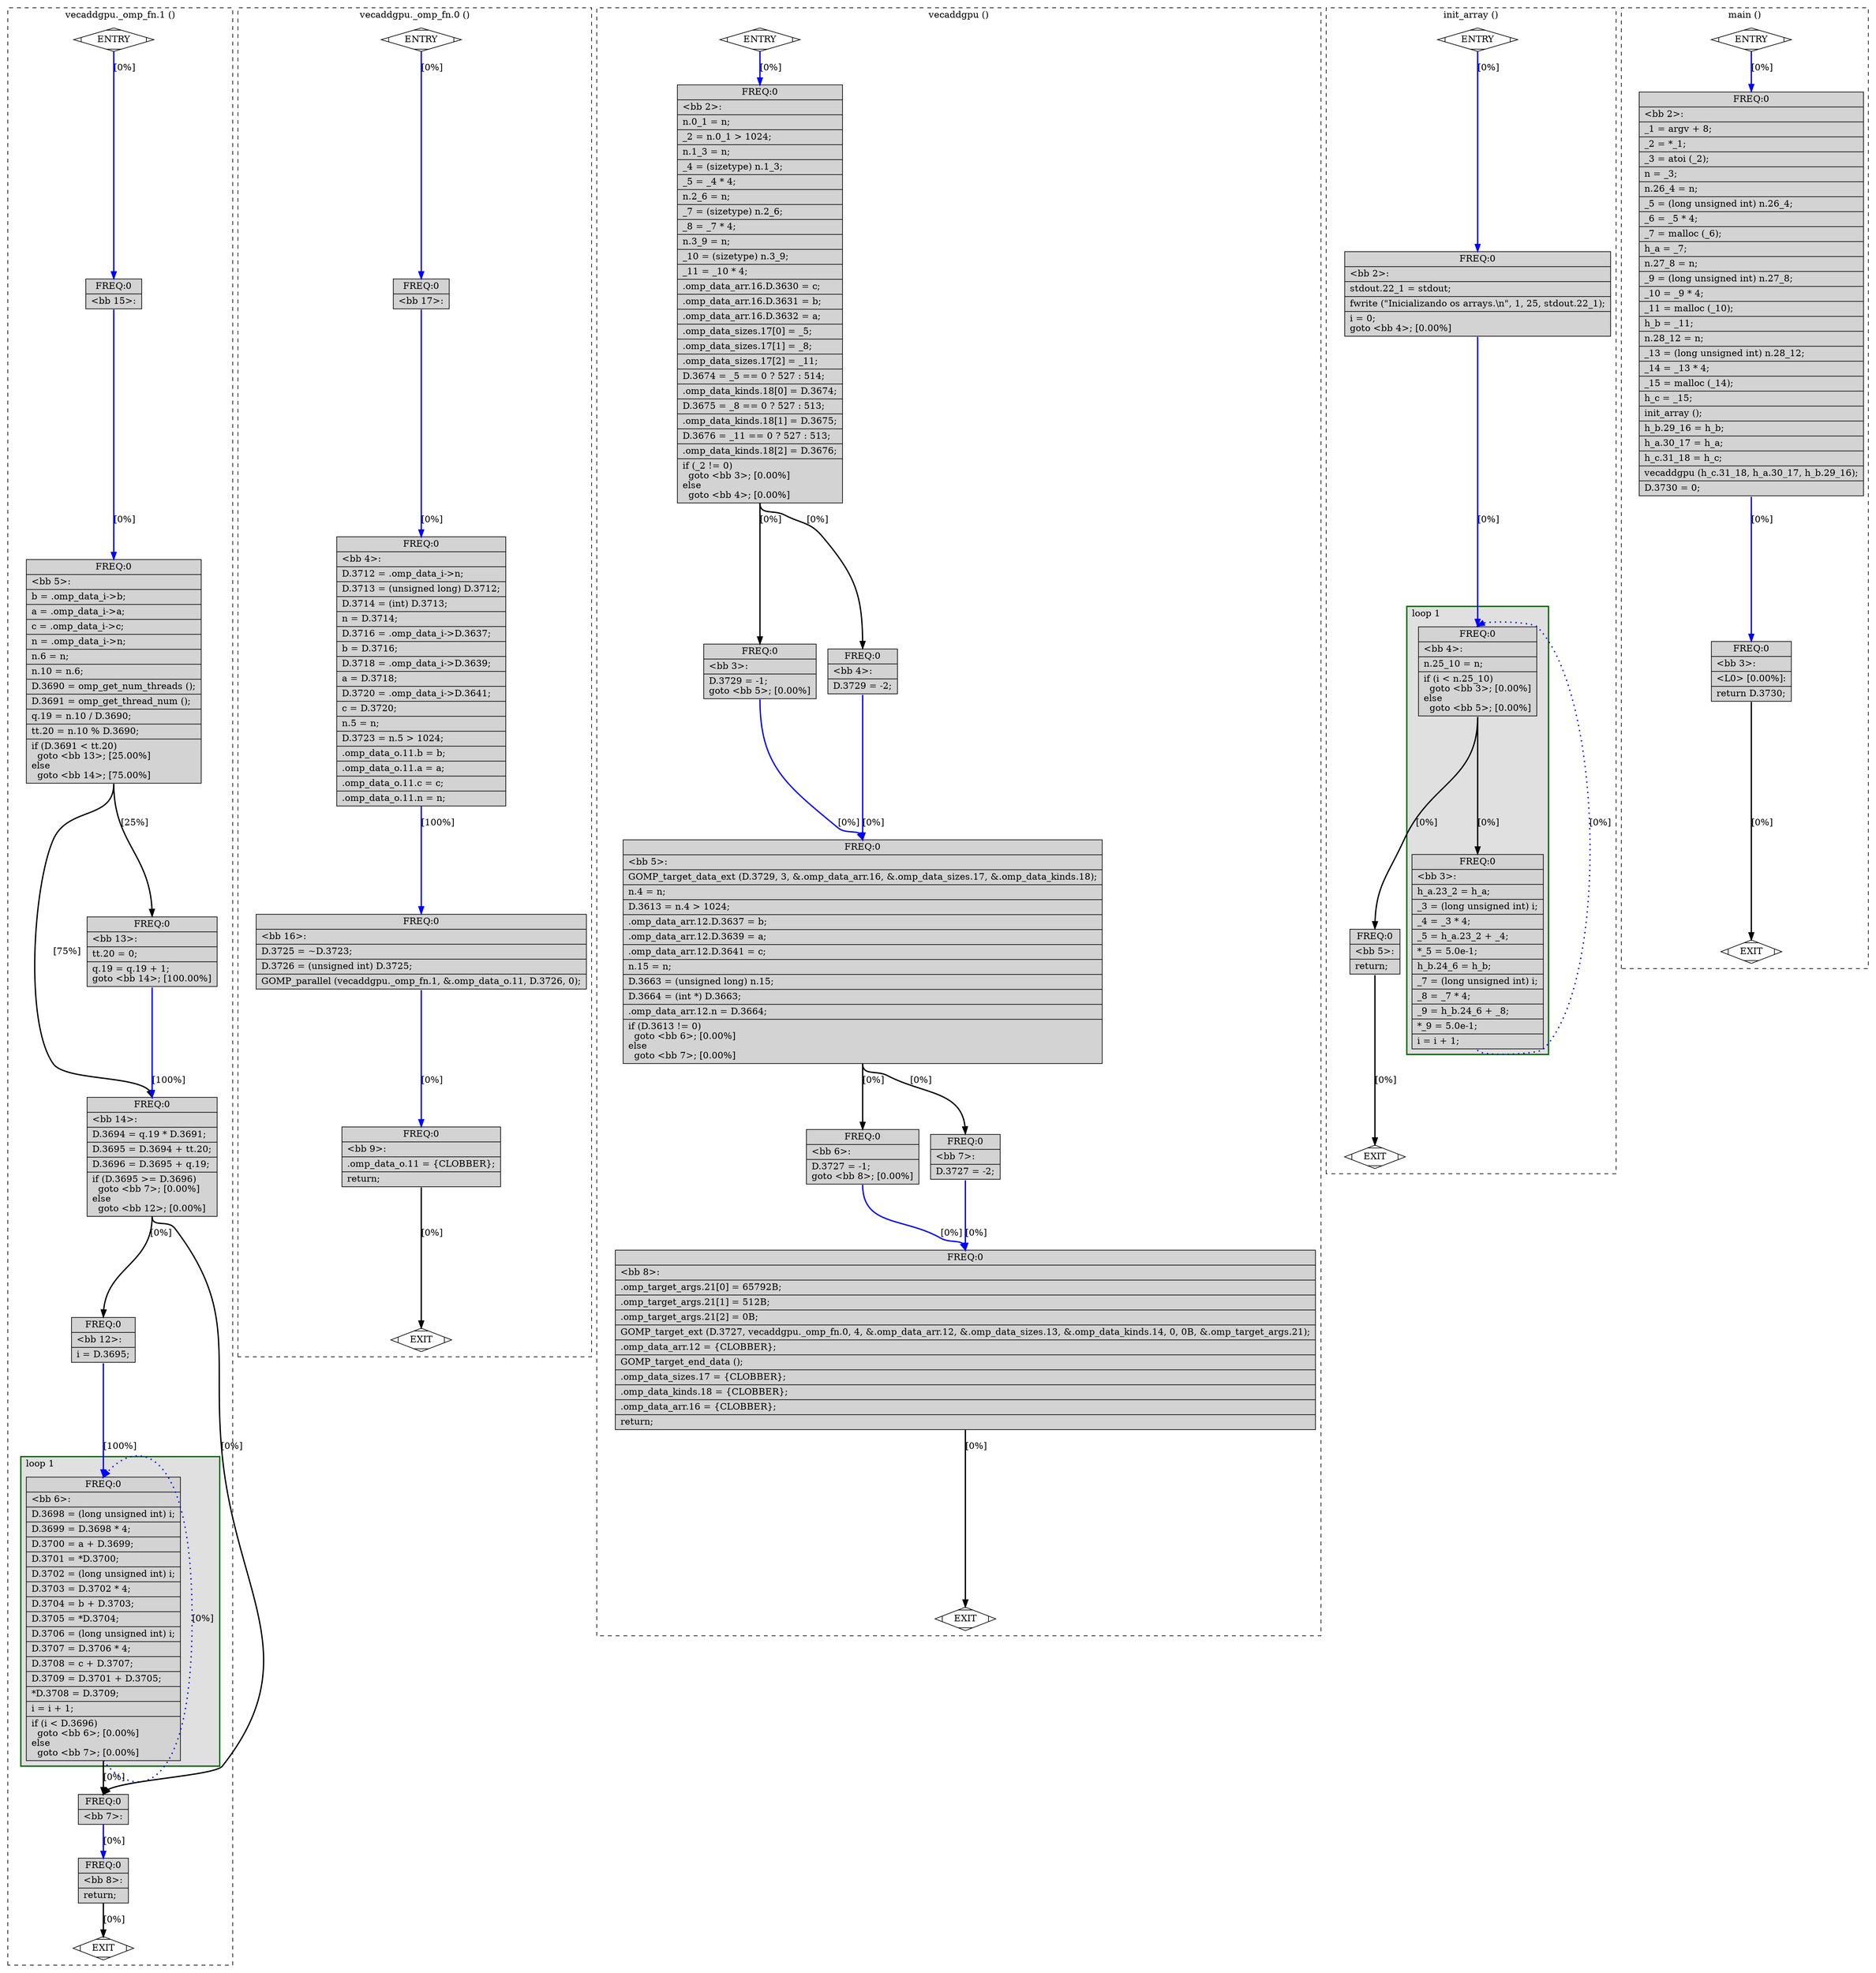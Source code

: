 digraph "example-target.c.019t.fixup_cfg1" {
overlap=false;
subgraph "cluster_vecaddgpu._omp_fn.1" {
	style="dashed";
	color="black";
	label="vecaddgpu._omp_fn.1 ()";
	subgraph cluster_6_1 {
	style="filled";
	color="darkgreen";
	fillcolor="grey88";
	label="loop 1";
	labeljust=l;
	penwidth=2;
	fn_6_basic_block_6 [shape=record,style=filled,fillcolor=lightgrey,label="{ FREQ:0 |\<bb\ 6\>:\l\
|D.3698\ =\ (long\ unsigned\ int)\ i;\l\
|D.3699\ =\ D.3698\ *\ 4;\l\
|D.3700\ =\ a\ +\ D.3699;\l\
|D.3701\ =\ *D.3700;\l\
|D.3702\ =\ (long\ unsigned\ int)\ i;\l\
|D.3703\ =\ D.3702\ *\ 4;\l\
|D.3704\ =\ b\ +\ D.3703;\l\
|D.3705\ =\ *D.3704;\l\
|D.3706\ =\ (long\ unsigned\ int)\ i;\l\
|D.3707\ =\ D.3706\ *\ 4;\l\
|D.3708\ =\ c\ +\ D.3707;\l\
|D.3709\ =\ D.3701\ +\ D.3705;\l\
|*D.3708\ =\ D.3709;\l\
|i\ =\ i\ +\ 1;\l\
|if\ (i\ \<\ D.3696)\l\
\ \ goto\ \<bb\ 6\>;\ [0.00%]\l\
else\l\
\ \ goto\ \<bb\ 7\>;\ [0.00%]\l\
}"];

	}
	fn_6_basic_block_0 [shape=Mdiamond,style=filled,fillcolor=white,label="ENTRY"];

	fn_6_basic_block_1 [shape=Mdiamond,style=filled,fillcolor=white,label="EXIT"];

	fn_6_basic_block_15 [shape=record,style=filled,fillcolor=lightgrey,label="{ FREQ:0 |\<bb\ 15\>:\l\
}"];

	fn_6_basic_block_5 [shape=record,style=filled,fillcolor=lightgrey,label="{ FREQ:0 |\<bb\ 5\>:\l\
|b\ =\ .omp_data_i-\>b;\l\
|a\ =\ .omp_data_i-\>a;\l\
|c\ =\ .omp_data_i-\>c;\l\
|n\ =\ .omp_data_i-\>n;\l\
|n.6\ =\ n;\l\
|n.10\ =\ n.6;\l\
|D.3690\ =\ omp_get_num_threads\ ();\l\
|D.3691\ =\ omp_get_thread_num\ ();\l\
|q.19\ =\ n.10\ /\ D.3690;\l\
|tt.20\ =\ n.10\ %\ D.3690;\l\
|if\ (D.3691\ \<\ tt.20)\l\
\ \ goto\ \<bb\ 13\>;\ [25.00%]\l\
else\l\
\ \ goto\ \<bb\ 14\>;\ [75.00%]\l\
}"];

	fn_6_basic_block_14 [shape=record,style=filled,fillcolor=lightgrey,label="{ FREQ:0 |\<bb\ 14\>:\l\
|D.3694\ =\ q.19\ *\ D.3691;\l\
|D.3695\ =\ D.3694\ +\ tt.20;\l\
|D.3696\ =\ D.3695\ +\ q.19;\l\
|if\ (D.3695\ \>=\ D.3696)\l\
\ \ goto\ \<bb\ 7\>;\ [0.00%]\l\
else\l\
\ \ goto\ \<bb\ 12\>;\ [0.00%]\l\
}"];

	fn_6_basic_block_12 [shape=record,style=filled,fillcolor=lightgrey,label="{ FREQ:0 |\<bb\ 12\>:\l\
|i\ =\ D.3695;\l\
}"];

	fn_6_basic_block_7 [shape=record,style=filled,fillcolor=lightgrey,label="{ FREQ:0 |\<bb\ 7\>:\l\
}"];

	fn_6_basic_block_8 [shape=record,style=filled,fillcolor=lightgrey,label="{ FREQ:0 |\<bb\ 8\>:\l\
|return;\l\
}"];

	fn_6_basic_block_13 [shape=record,style=filled,fillcolor=lightgrey,label="{ FREQ:0 |\<bb\ 13\>:\l\
|tt.20\ =\ 0;\l\
|q.19\ =\ q.19\ +\ 1;\l\
goto\ \<bb\ 14\>;\ [100.00%]\l\
}"];

	fn_6_basic_block_0:s -> fn_6_basic_block_15:n [style="solid,bold",color=blue,weight=100,constraint=true, label="[0%]"];
	fn_6_basic_block_15:s -> fn_6_basic_block_5:n [style="solid,bold",color=blue,weight=100,constraint=true, label="[0%]"];
	fn_6_basic_block_5:s -> fn_6_basic_block_13:n [style="solid,bold",color=black,weight=10,constraint=true, label="[25%]"];
	fn_6_basic_block_5:s -> fn_6_basic_block_14:n [style="solid,bold",color=black,weight=10,constraint=true, label="[75%]"];
	fn_6_basic_block_14:s -> fn_6_basic_block_12:n [style="solid,bold",color=black,weight=10,constraint=true, label="[0%]"];
	fn_6_basic_block_14:s -> fn_6_basic_block_7:n [style="solid,bold",color=black,weight=10,constraint=true, label="[0%]"];
	fn_6_basic_block_12:s -> fn_6_basic_block_6:n [style="solid,bold",color=blue,weight=100,constraint=true, label="[100%]"];
	fn_6_basic_block_6:s -> fn_6_basic_block_6:n [style="dotted,bold",color=blue,weight=10,constraint=false, label="[0%]"];
	fn_6_basic_block_6:s -> fn_6_basic_block_7:n [style="solid,bold",color=black,weight=10,constraint=true, label="[0%]"];
	fn_6_basic_block_7:s -> fn_6_basic_block_8:n [style="solid,bold",color=blue,weight=100,constraint=true, label="[0%]"];
	fn_6_basic_block_8:s -> fn_6_basic_block_1:n [style="solid,bold",color=black,weight=10,constraint=true, label="[0%]"];
	fn_6_basic_block_13:s -> fn_6_basic_block_14:n [style="solid,bold",color=blue,weight=100,constraint=true, label="[100%]"];
	fn_6_basic_block_0:s -> fn_6_basic_block_1:n [style="invis",constraint=true];
}
subgraph "cluster_vecaddgpu._omp_fn.0" {
	style="dashed";
	color="black";
	label="vecaddgpu._omp_fn.0 ()";
	fn_5_basic_block_0 [shape=Mdiamond,style=filled,fillcolor=white,label="ENTRY"];

	fn_5_basic_block_1 [shape=Mdiamond,style=filled,fillcolor=white,label="EXIT"];

	fn_5_basic_block_17 [shape=record,style=filled,fillcolor=lightgrey,label="{ FREQ:0 |\<bb\ 17\>:\l\
}"];

	fn_5_basic_block_4 [shape=record,style=filled,fillcolor=lightgrey,label="{ FREQ:0 |\<bb\ 4\>:\l\
|D.3712\ =\ .omp_data_i-\>n;\l\
|D.3713\ =\ (unsigned\ long)\ D.3712;\l\
|D.3714\ =\ (int)\ D.3713;\l\
|n\ =\ D.3714;\l\
|D.3716\ =\ .omp_data_i-\>D.3637;\l\
|b\ =\ D.3716;\l\
|D.3718\ =\ .omp_data_i-\>D.3639;\l\
|a\ =\ D.3718;\l\
|D.3720\ =\ .omp_data_i-\>D.3641;\l\
|c\ =\ D.3720;\l\
|n.5\ =\ n;\l\
|D.3723\ =\ n.5\ \>\ 1024;\l\
|.omp_data_o.11.b\ =\ b;\l\
|.omp_data_o.11.a\ =\ a;\l\
|.omp_data_o.11.c\ =\ c;\l\
|.omp_data_o.11.n\ =\ n;\l\
}"];

	fn_5_basic_block_16 [shape=record,style=filled,fillcolor=lightgrey,label="{ FREQ:0 |\<bb\ 16\>:\l\
|D.3725\ =\ ~D.3723;\l\
|D.3726\ =\ (unsigned\ int)\ D.3725;\l\
|GOMP_parallel\ (vecaddgpu._omp_fn.1,\ &.omp_data_o.11,\ D.3726,\ 0);\l\
}"];

	fn_5_basic_block_9 [shape=record,style=filled,fillcolor=lightgrey,label="{ FREQ:0 |\<bb\ 9\>:\l\
|.omp_data_o.11\ =\ \{CLOBBER\};\l\
|return;\l\
}"];

	fn_5_basic_block_0:s -> fn_5_basic_block_17:n [style="solid,bold",color=blue,weight=100,constraint=true, label="[0%]"];
	fn_5_basic_block_17:s -> fn_5_basic_block_4:n [style="solid,bold",color=blue,weight=100,constraint=true, label="[0%]"];
	fn_5_basic_block_4:s -> fn_5_basic_block_16:n [style="solid,bold",color=blue,weight=100,constraint=true, label="[100%]"];
	fn_5_basic_block_16:s -> fn_5_basic_block_9:n [style="solid,bold",color=blue,weight=100,constraint=true, label="[0%]"];
	fn_5_basic_block_9:s -> fn_5_basic_block_1:n [style="solid,bold",color=black,weight=10,constraint=true, label="[0%]"];
	fn_5_basic_block_0:s -> fn_5_basic_block_1:n [style="invis",constraint=true];
}
subgraph "cluster_vecaddgpu" {
	style="dashed";
	color="black";
	label="vecaddgpu ()";
	fn_2_basic_block_0 [shape=Mdiamond,style=filled,fillcolor=white,label="ENTRY"];

	fn_2_basic_block_1 [shape=Mdiamond,style=filled,fillcolor=white,label="EXIT"];

	fn_2_basic_block_2 [shape=record,style=filled,fillcolor=lightgrey,label="{ FREQ:0 |\<bb\ 2\>:\l\
|n.0_1\ =\ n;\l\
|_2\ =\ n.0_1\ \>\ 1024;\l\
|n.1_3\ =\ n;\l\
|_4\ =\ (sizetype)\ n.1_3;\l\
|_5\ =\ _4\ *\ 4;\l\
|n.2_6\ =\ n;\l\
|_7\ =\ (sizetype)\ n.2_6;\l\
|_8\ =\ _7\ *\ 4;\l\
|n.3_9\ =\ n;\l\
|_10\ =\ (sizetype)\ n.3_9;\l\
|_11\ =\ _10\ *\ 4;\l\
|.omp_data_arr.16.D.3630\ =\ c;\l\
|.omp_data_arr.16.D.3631\ =\ b;\l\
|.omp_data_arr.16.D.3632\ =\ a;\l\
|.omp_data_sizes.17[0]\ =\ _5;\l\
|.omp_data_sizes.17[1]\ =\ _8;\l\
|.omp_data_sizes.17[2]\ =\ _11;\l\
|D.3674\ =\ _5\ ==\ 0\ ?\ 527\ :\ 514;\l\
|.omp_data_kinds.18[0]\ =\ D.3674;\l\
|D.3675\ =\ _8\ ==\ 0\ ?\ 527\ :\ 513;\l\
|.omp_data_kinds.18[1]\ =\ D.3675;\l\
|D.3676\ =\ _11\ ==\ 0\ ?\ 527\ :\ 513;\l\
|.omp_data_kinds.18[2]\ =\ D.3676;\l\
|if\ (_2\ !=\ 0)\l\
\ \ goto\ \<bb\ 3\>;\ [0.00%]\l\
else\l\
\ \ goto\ \<bb\ 4\>;\ [0.00%]\l\
}"];

	fn_2_basic_block_3 [shape=record,style=filled,fillcolor=lightgrey,label="{ FREQ:0 |\<bb\ 3\>:\l\
|D.3729\ =\ -1;\l\
goto\ \<bb\ 5\>;\ [0.00%]\l\
}"];

	fn_2_basic_block_4 [shape=record,style=filled,fillcolor=lightgrey,label="{ FREQ:0 |\<bb\ 4\>:\l\
|D.3729\ =\ -2;\l\
}"];

	fn_2_basic_block_5 [shape=record,style=filled,fillcolor=lightgrey,label="{ FREQ:0 |\<bb\ 5\>:\l\
|GOMP_target_data_ext\ (D.3729,\ 3,\ &.omp_data_arr.16,\ &.omp_data_sizes.17,\ &.omp_data_kinds.18);\l\
|n.4\ =\ n;\l\
|D.3613\ =\ n.4\ \>\ 1024;\l\
|.omp_data_arr.12.D.3637\ =\ b;\l\
|.omp_data_arr.12.D.3639\ =\ a;\l\
|.omp_data_arr.12.D.3641\ =\ c;\l\
|n.15\ =\ n;\l\
|D.3663\ =\ (unsigned\ long)\ n.15;\l\
|D.3664\ =\ (int\ *)\ D.3663;\l\
|.omp_data_arr.12.n\ =\ D.3664;\l\
|if\ (D.3613\ !=\ 0)\l\
\ \ goto\ \<bb\ 6\>;\ [0.00%]\l\
else\l\
\ \ goto\ \<bb\ 7\>;\ [0.00%]\l\
}"];

	fn_2_basic_block_6 [shape=record,style=filled,fillcolor=lightgrey,label="{ FREQ:0 |\<bb\ 6\>:\l\
|D.3727\ =\ -1;\l\
goto\ \<bb\ 8\>;\ [0.00%]\l\
}"];

	fn_2_basic_block_7 [shape=record,style=filled,fillcolor=lightgrey,label="{ FREQ:0 |\<bb\ 7\>:\l\
|D.3727\ =\ -2;\l\
}"];

	fn_2_basic_block_8 [shape=record,style=filled,fillcolor=lightgrey,label="{ FREQ:0 |\<bb\ 8\>:\l\
|.omp_target_args.21[0]\ =\ 65792B;\l\
|.omp_target_args.21[1]\ =\ 512B;\l\
|.omp_target_args.21[2]\ =\ 0B;\l\
|GOMP_target_ext\ (D.3727,\ vecaddgpu._omp_fn.0,\ 4,\ &.omp_data_arr.12,\ &.omp_data_sizes.13,\ &.omp_data_kinds.14,\ 0,\ 0B,\ &.omp_target_args.21);\l\
|.omp_data_arr.12\ =\ \{CLOBBER\};\l\
|GOMP_target_end_data\ ();\l\
|.omp_data_sizes.17\ =\ \{CLOBBER\};\l\
|.omp_data_kinds.18\ =\ \{CLOBBER\};\l\
|.omp_data_arr.16\ =\ \{CLOBBER\};\l\
|return;\l\
}"];

	fn_2_basic_block_0:s -> fn_2_basic_block_2:n [style="solid,bold",color=blue,weight=100,constraint=true, label="[0%]"];
	fn_2_basic_block_2:s -> fn_2_basic_block_3:n [style="solid,bold",color=black,weight=10,constraint=true, label="[0%]"];
	fn_2_basic_block_2:s -> fn_2_basic_block_4:n [style="solid,bold",color=black,weight=10,constraint=true, label="[0%]"];
	fn_2_basic_block_3:s -> fn_2_basic_block_5:n [style="solid,bold",color=blue,weight=100,constraint=true, label="[0%]"];
	fn_2_basic_block_4:s -> fn_2_basic_block_5:n [style="solid,bold",color=blue,weight=100,constraint=true, label="[0%]"];
	fn_2_basic_block_5:s -> fn_2_basic_block_6:n [style="solid,bold",color=black,weight=10,constraint=true, label="[0%]"];
	fn_2_basic_block_5:s -> fn_2_basic_block_7:n [style="solid,bold",color=black,weight=10,constraint=true, label="[0%]"];
	fn_2_basic_block_6:s -> fn_2_basic_block_8:n [style="solid,bold",color=blue,weight=100,constraint=true, label="[0%]"];
	fn_2_basic_block_7:s -> fn_2_basic_block_8:n [style="solid,bold",color=blue,weight=100,constraint=true, label="[0%]"];
	fn_2_basic_block_8:s -> fn_2_basic_block_1:n [style="solid,bold",color=black,weight=10,constraint=true, label="[0%]"];
	fn_2_basic_block_0:s -> fn_2_basic_block_1:n [style="invis",constraint=true];
}
subgraph "cluster_init_array" {
	style="dashed";
	color="black";
	label="init_array ()";
	subgraph cluster_3_1 {
	style="filled";
	color="darkgreen";
	fillcolor="grey88";
	label="loop 1";
	labeljust=l;
	penwidth=2;
	fn_3_basic_block_4 [shape=record,style=filled,fillcolor=lightgrey,label="{ FREQ:0 |\<bb\ 4\>:\l\
|n.25_10\ =\ n;\l\
|if\ (i\ \<\ n.25_10)\l\
\ \ goto\ \<bb\ 3\>;\ [0.00%]\l\
else\l\
\ \ goto\ \<bb\ 5\>;\ [0.00%]\l\
}"];

	fn_3_basic_block_3 [shape=record,style=filled,fillcolor=lightgrey,label="{ FREQ:0 |\<bb\ 3\>:\l\
|h_a.23_2\ =\ h_a;\l\
|_3\ =\ (long\ unsigned\ int)\ i;\l\
|_4\ =\ _3\ *\ 4;\l\
|_5\ =\ h_a.23_2\ +\ _4;\l\
|*_5\ =\ 5.0e-1;\l\
|h_b.24_6\ =\ h_b;\l\
|_7\ =\ (long\ unsigned\ int)\ i;\l\
|_8\ =\ _7\ *\ 4;\l\
|_9\ =\ h_b.24_6\ +\ _8;\l\
|*_9\ =\ 5.0e-1;\l\
|i\ =\ i\ +\ 1;\l\
}"];

	}
	fn_3_basic_block_0 [shape=Mdiamond,style=filled,fillcolor=white,label="ENTRY"];

	fn_3_basic_block_1 [shape=Mdiamond,style=filled,fillcolor=white,label="EXIT"];

	fn_3_basic_block_2 [shape=record,style=filled,fillcolor=lightgrey,label="{ FREQ:0 |\<bb\ 2\>:\l\
|stdout.22_1\ =\ stdout;\l\
|fwrite\ (\"Inicializando\ os\ arrays.\\n\",\ 1,\ 25,\ stdout.22_1);\l\
|i\ =\ 0;\l\
goto\ \<bb\ 4\>;\ [0.00%]\l\
}"];

	fn_3_basic_block_5 [shape=record,style=filled,fillcolor=lightgrey,label="{ FREQ:0 |\<bb\ 5\>:\l\
|return;\l\
}"];

	fn_3_basic_block_0:s -> fn_3_basic_block_2:n [style="solid,bold",color=blue,weight=100,constraint=true, label="[0%]"];
	fn_3_basic_block_2:s -> fn_3_basic_block_4:n [style="solid,bold",color=blue,weight=100,constraint=true, label="[0%]"];
	fn_3_basic_block_3:s -> fn_3_basic_block_4:n [style="dotted,bold",color=blue,weight=10,constraint=false, label="[0%]"];
	fn_3_basic_block_4:s -> fn_3_basic_block_3:n [style="solid,bold",color=black,weight=10,constraint=true, label="[0%]"];
	fn_3_basic_block_4:s -> fn_3_basic_block_5:n [style="solid,bold",color=black,weight=10,constraint=true, label="[0%]"];
	fn_3_basic_block_5:s -> fn_3_basic_block_1:n [style="solid,bold",color=black,weight=10,constraint=true, label="[0%]"];
	fn_3_basic_block_0:s -> fn_3_basic_block_1:n [style="invis",constraint=true];
}
subgraph "cluster_main" {
	style="dashed";
	color="black";
	label="main ()";
	fn_4_basic_block_0 [shape=Mdiamond,style=filled,fillcolor=white,label="ENTRY"];

	fn_4_basic_block_1 [shape=Mdiamond,style=filled,fillcolor=white,label="EXIT"];

	fn_4_basic_block_2 [shape=record,style=filled,fillcolor=lightgrey,label="{ FREQ:0 |\<bb\ 2\>:\l\
|_1\ =\ argv\ +\ 8;\l\
|_2\ =\ *_1;\l\
|_3\ =\ atoi\ (_2);\l\
|n\ =\ _3;\l\
|n.26_4\ =\ n;\l\
|_5\ =\ (long\ unsigned\ int)\ n.26_4;\l\
|_6\ =\ _5\ *\ 4;\l\
|_7\ =\ malloc\ (_6);\l\
|h_a\ =\ _7;\l\
|n.27_8\ =\ n;\l\
|_9\ =\ (long\ unsigned\ int)\ n.27_8;\l\
|_10\ =\ _9\ *\ 4;\l\
|_11\ =\ malloc\ (_10);\l\
|h_b\ =\ _11;\l\
|n.28_12\ =\ n;\l\
|_13\ =\ (long\ unsigned\ int)\ n.28_12;\l\
|_14\ =\ _13\ *\ 4;\l\
|_15\ =\ malloc\ (_14);\l\
|h_c\ =\ _15;\l\
|init_array\ ();\l\
|h_b.29_16\ =\ h_b;\l\
|h_a.30_17\ =\ h_a;\l\
|h_c.31_18\ =\ h_c;\l\
|vecaddgpu\ (h_c.31_18,\ h_a.30_17,\ h_b.29_16);\l\
|D.3730\ =\ 0;\l\
}"];

	fn_4_basic_block_3 [shape=record,style=filled,fillcolor=lightgrey,label="{ FREQ:0 |\<bb\ 3\>:\l\
|\<L0\>\ [0.00%]:\l\
|return\ D.3730;\l\
}"];

	fn_4_basic_block_0:s -> fn_4_basic_block_2:n [style="solid,bold",color=blue,weight=100,constraint=true, label="[0%]"];
	fn_4_basic_block_2:s -> fn_4_basic_block_3:n [style="solid,bold",color=blue,weight=100,constraint=true, label="[0%]"];
	fn_4_basic_block_3:s -> fn_4_basic_block_1:n [style="solid,bold",color=black,weight=10,constraint=true, label="[0%]"];
	fn_4_basic_block_0:s -> fn_4_basic_block_1:n [style="invis",constraint=true];
}
}
